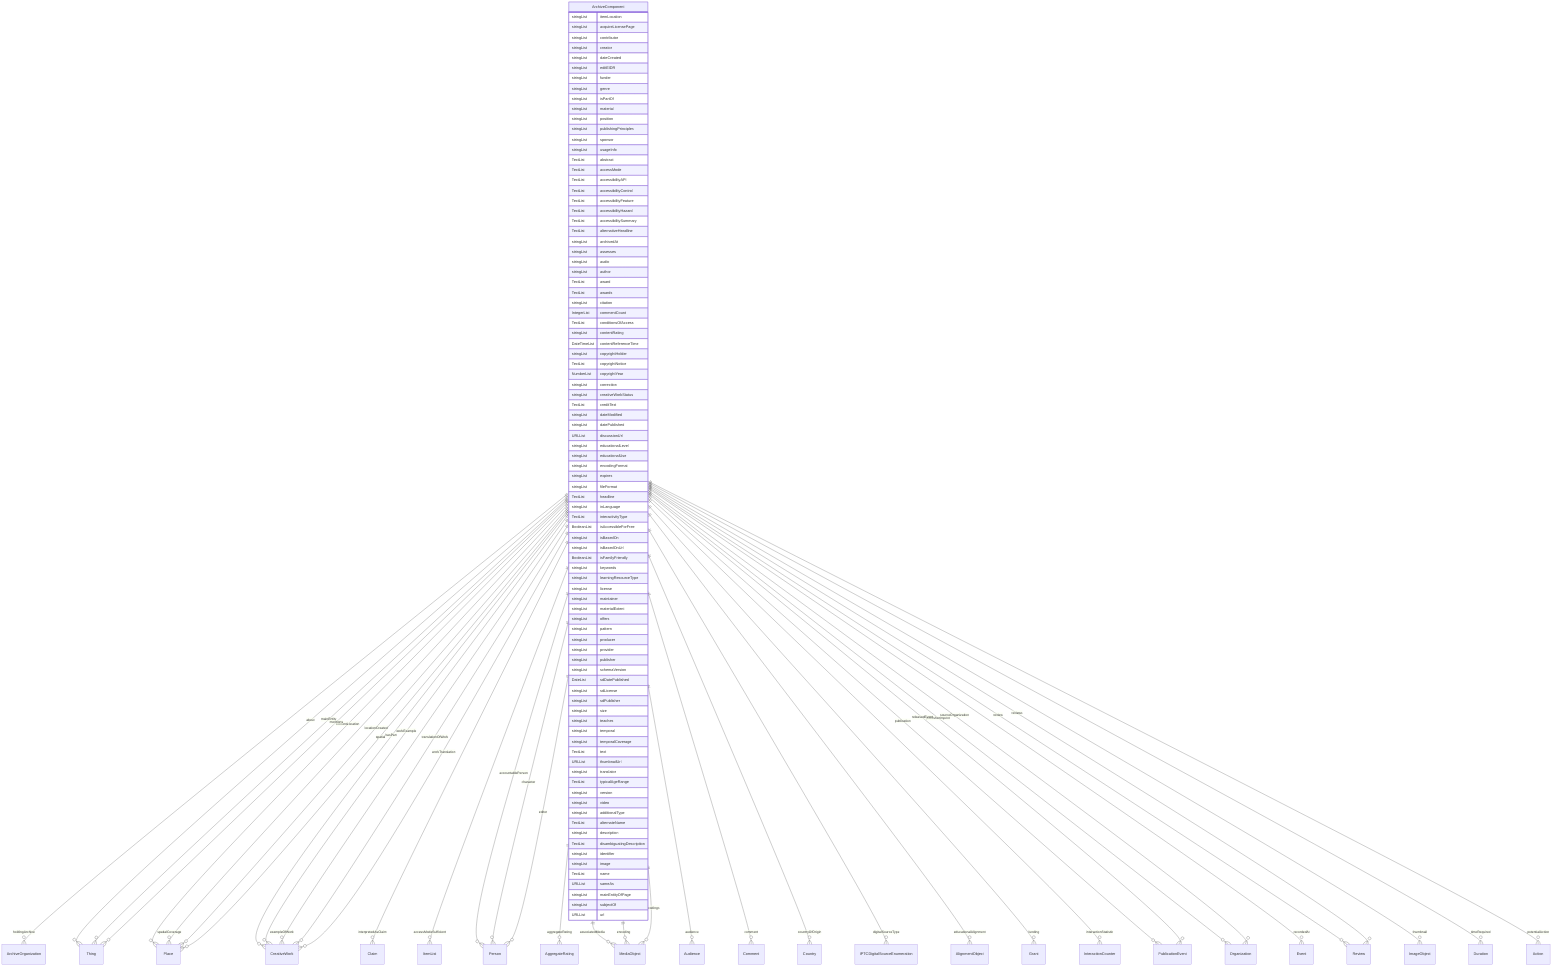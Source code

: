 erDiagram
ArchiveComponent {
    stringList itemLocation  
    stringList acquireLicensePage  
    stringList contributor  
    stringList creator  
    stringList dateCreated  
    stringList editEIDR  
    stringList funder  
    stringList genre  
    stringList isPartOf  
    stringList material  
    stringList position  
    stringList publishingPrinciples  
    stringList sponsor  
    stringList usageInfo  
    TextList abstract  
    TextList accessMode  
    TextList accessibilityAPI  
    TextList accessibilityControl  
    TextList accessibilityFeature  
    TextList accessibilityHazard  
    TextList accessibilitySummary  
    TextList alternativeHeadline  
    stringList archivedAt  
    stringList assesses  
    stringList audio  
    stringList author  
    TextList award  
    TextList awards  
    stringList citation  
    IntegerList commentCount  
    TextList conditionsOfAccess  
    stringList contentRating  
    DateTimeList contentReferenceTime  
    stringList copyrightHolder  
    TextList copyrightNotice  
    NumberList copyrightYear  
    stringList correction  
    stringList creativeWorkStatus  
    TextList creditText  
    stringList dateModified  
    stringList datePublished  
    URLList discussionUrl  
    stringList educationalLevel  
    stringList educationalUse  
    stringList encodingFormat  
    stringList expires  
    stringList fileFormat  
    TextList headline  
    stringList inLanguage  
    TextList interactivityType  
    BooleanList isAccessibleForFree  
    stringList isBasedOn  
    stringList isBasedOnUrl  
    BooleanList isFamilyFriendly  
    stringList keywords  
    stringList learningResourceType  
    stringList license  
    stringList maintainer  
    stringList materialExtent  
    stringList offers  
    stringList pattern  
    stringList producer  
    stringList provider  
    stringList publisher  
    stringList schemaVersion  
    DateList sdDatePublished  
    stringList sdLicense  
    stringList sdPublisher  
    stringList size  
    stringList teaches  
    stringList temporal  
    stringList temporalCoverage  
    TextList text  
    URLList thumbnailUrl  
    stringList translator  
    TextList typicalAgeRange  
    stringList version  
    stringList video  
    stringList additionalType  
    TextList alternateName  
    stringList description  
    TextList disambiguatingDescription  
    stringList identifier  
    stringList image  
    TextList name  
    URLList sameAs  
    stringList mainEntityOfPage  
    stringList subjectOf  
    URLList url  
}

ArchiveComponent ||--}o ArchiveOrganization : "holdingArchive"
ArchiveComponent ||--}o Thing : "about"
ArchiveComponent ||--}o Place : "contentLocation"
ArchiveComponent ||--}o CreativeWork : "hasPart"
ArchiveComponent ||--}o Claim : "interpretedAsClaim"
ArchiveComponent ||--}o Thing : "mainEntity"
ArchiveComponent ||--}o Place : "spatialCoverage"
ArchiveComponent ||--}o CreativeWork : "workExample"
ArchiveComponent ||--}o ItemList : "accessModeSufficient"
ArchiveComponent ||--}o Person : "accountablePerson"
ArchiveComponent ||--}o AggregateRating : "aggregateRating"
ArchiveComponent ||--}o MediaObject : "associatedMedia"
ArchiveComponent ||--}o Audience : "audience"
ArchiveComponent ||--}o Person : "character"
ArchiveComponent ||--}o Comment : "comment"
ArchiveComponent ||--}o Country : "countryOfOrigin"
ArchiveComponent ||--}o IPTCDigitalSourceEnumeration : "digitalSourceType"
ArchiveComponent ||--}o Person : "editor"
ArchiveComponent ||--}o AlignmentObject : "educationalAlignment"
ArchiveComponent ||--}o MediaObject : "encoding"
ArchiveComponent ||--}o MediaObject : "encodings"
ArchiveComponent ||--}o CreativeWork : "exampleOfWork"
ArchiveComponent ||--}o Grant : "funding"
ArchiveComponent ||--}o InteractionCounter : "interactionStatistic"
ArchiveComponent ||--}o Place : "locationCreated"
ArchiveComponent ||--}o Thing : "mentions"
ArchiveComponent ||--}o PublicationEvent : "publication"
ArchiveComponent ||--}o Organization : "publisherImprint"
ArchiveComponent ||--}o Event : "recordedAt"
ArchiveComponent ||--}o PublicationEvent : "releasedEvent"
ArchiveComponent ||--}o Review : "review"
ArchiveComponent ||--}o Review : "reviews"
ArchiveComponent ||--}o Organization : "sourceOrganization"
ArchiveComponent ||--}o Place : "spatial"
ArchiveComponent ||--}o ImageObject : "thumbnail"
ArchiveComponent ||--}o Duration : "timeRequired"
ArchiveComponent ||--}o CreativeWork : "translationOfWork"
ArchiveComponent ||--}o CreativeWork : "workTranslation"
ArchiveComponent ||--}o Action : "potentialAction"